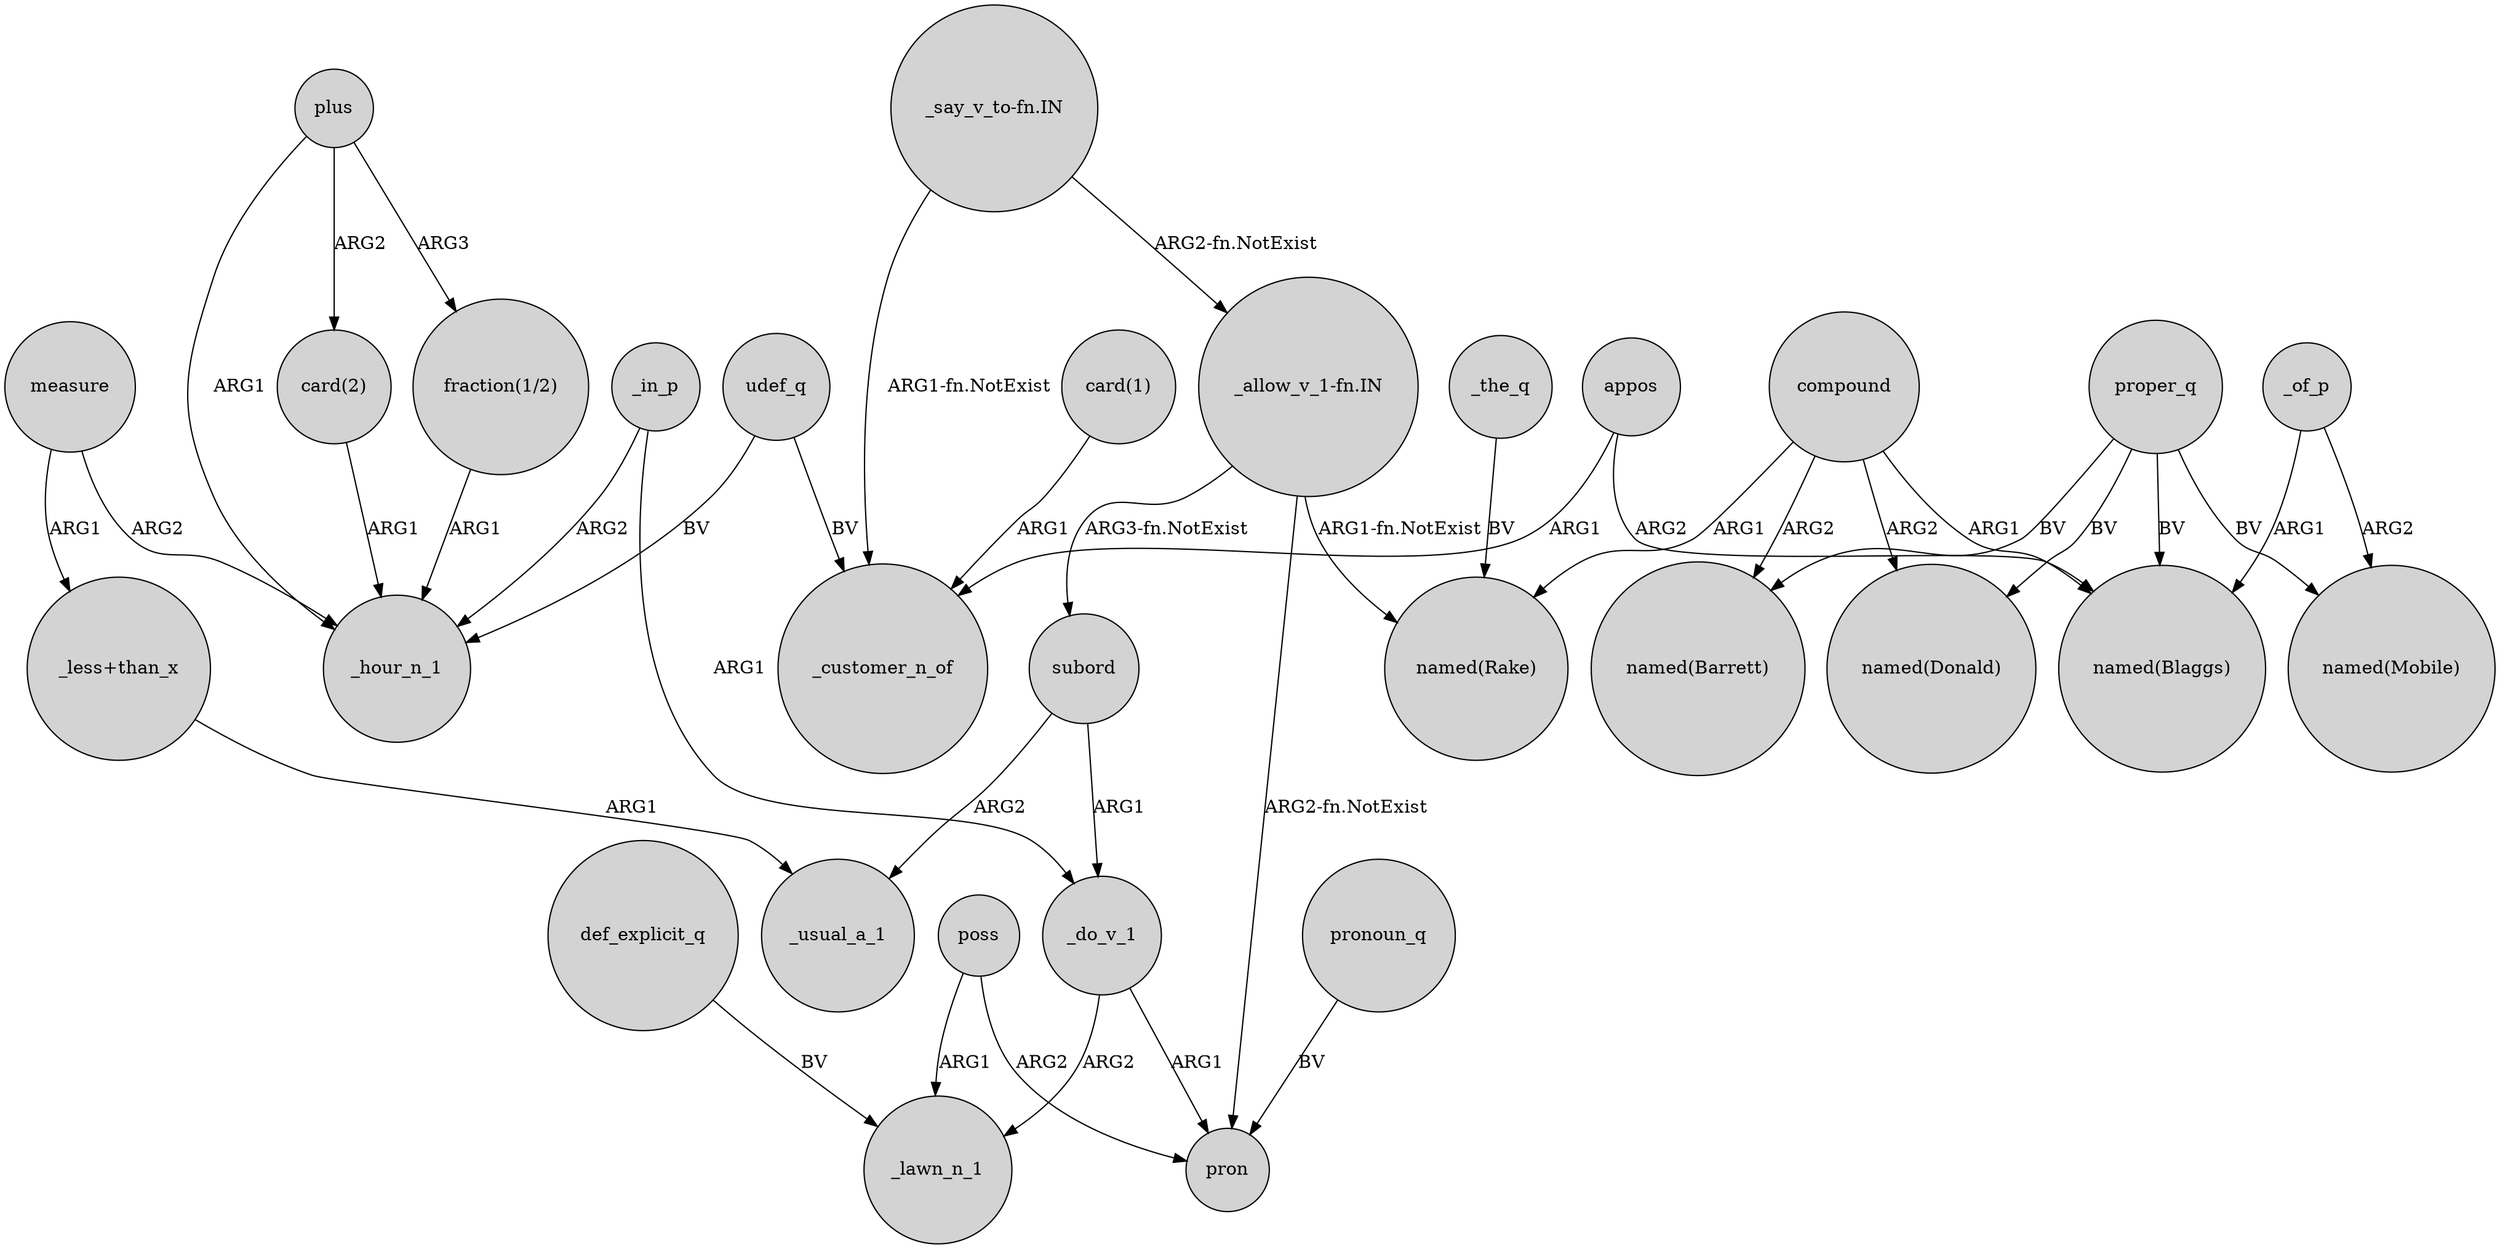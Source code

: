 digraph {
	node [shape=circle style=filled]
	"fraction(1/2)" -> _hour_n_1 [label=ARG1]
	_do_v_1 -> _lawn_n_1 [label=ARG2]
	compound -> "named(Barrett)" [label=ARG2]
	appos -> _customer_n_of [label=ARG1]
	"_allow_v_1-fn.IN" -> subord [label="ARG3-fn.NotExist"]
	"_allow_v_1-fn.IN" -> "named(Rake)" [label="ARG1-fn.NotExist"]
	plus -> "card(2)" [label=ARG2]
	poss -> pron [label=ARG2]
	compound -> "named(Blaggs)" [label=ARG1]
	"_allow_v_1-fn.IN" -> pron [label="ARG2-fn.NotExist"]
	compound -> "named(Rake)" [label=ARG1]
	"card(1)" -> _customer_n_of [label=ARG1]
	proper_q -> "named(Barrett)" [label=BV]
	udef_q -> _hour_n_1 [label=BV]
	_in_p -> _do_v_1 [label=ARG1]
	plus -> _hour_n_1 [label=ARG1]
	proper_q -> "named(Blaggs)" [label=BV]
	subord -> _usual_a_1 [label=ARG2]
	compound -> "named(Donald)" [label=ARG2]
	"_say_v_to-fn.IN" -> "_allow_v_1-fn.IN" [label="ARG2-fn.NotExist"]
	pronoun_q -> pron [label=BV]
	_the_q -> "named(Rake)" [label=BV]
	_do_v_1 -> pron [label=ARG1]
	"_say_v_to-fn.IN" -> _customer_n_of [label="ARG1-fn.NotExist"]
	def_explicit_q -> _lawn_n_1 [label=BV]
	_of_p -> "named(Blaggs)" [label=ARG1]
	udef_q -> _customer_n_of [label=BV]
	_of_p -> "named(Mobile)" [label=ARG2]
	"card(2)" -> _hour_n_1 [label=ARG1]
	plus -> "fraction(1/2)" [label=ARG3]
	proper_q -> "named(Mobile)" [label=BV]
	proper_q -> "named(Donald)" [label=BV]
	_in_p -> _hour_n_1 [label=ARG2]
	poss -> _lawn_n_1 [label=ARG1]
	"_less+than_x" -> _usual_a_1 [label=ARG1]
	appos -> "named(Blaggs)" [label=ARG2]
	measure -> "_less+than_x" [label=ARG1]
	measure -> _hour_n_1 [label=ARG2]
	subord -> _do_v_1 [label=ARG1]
}
